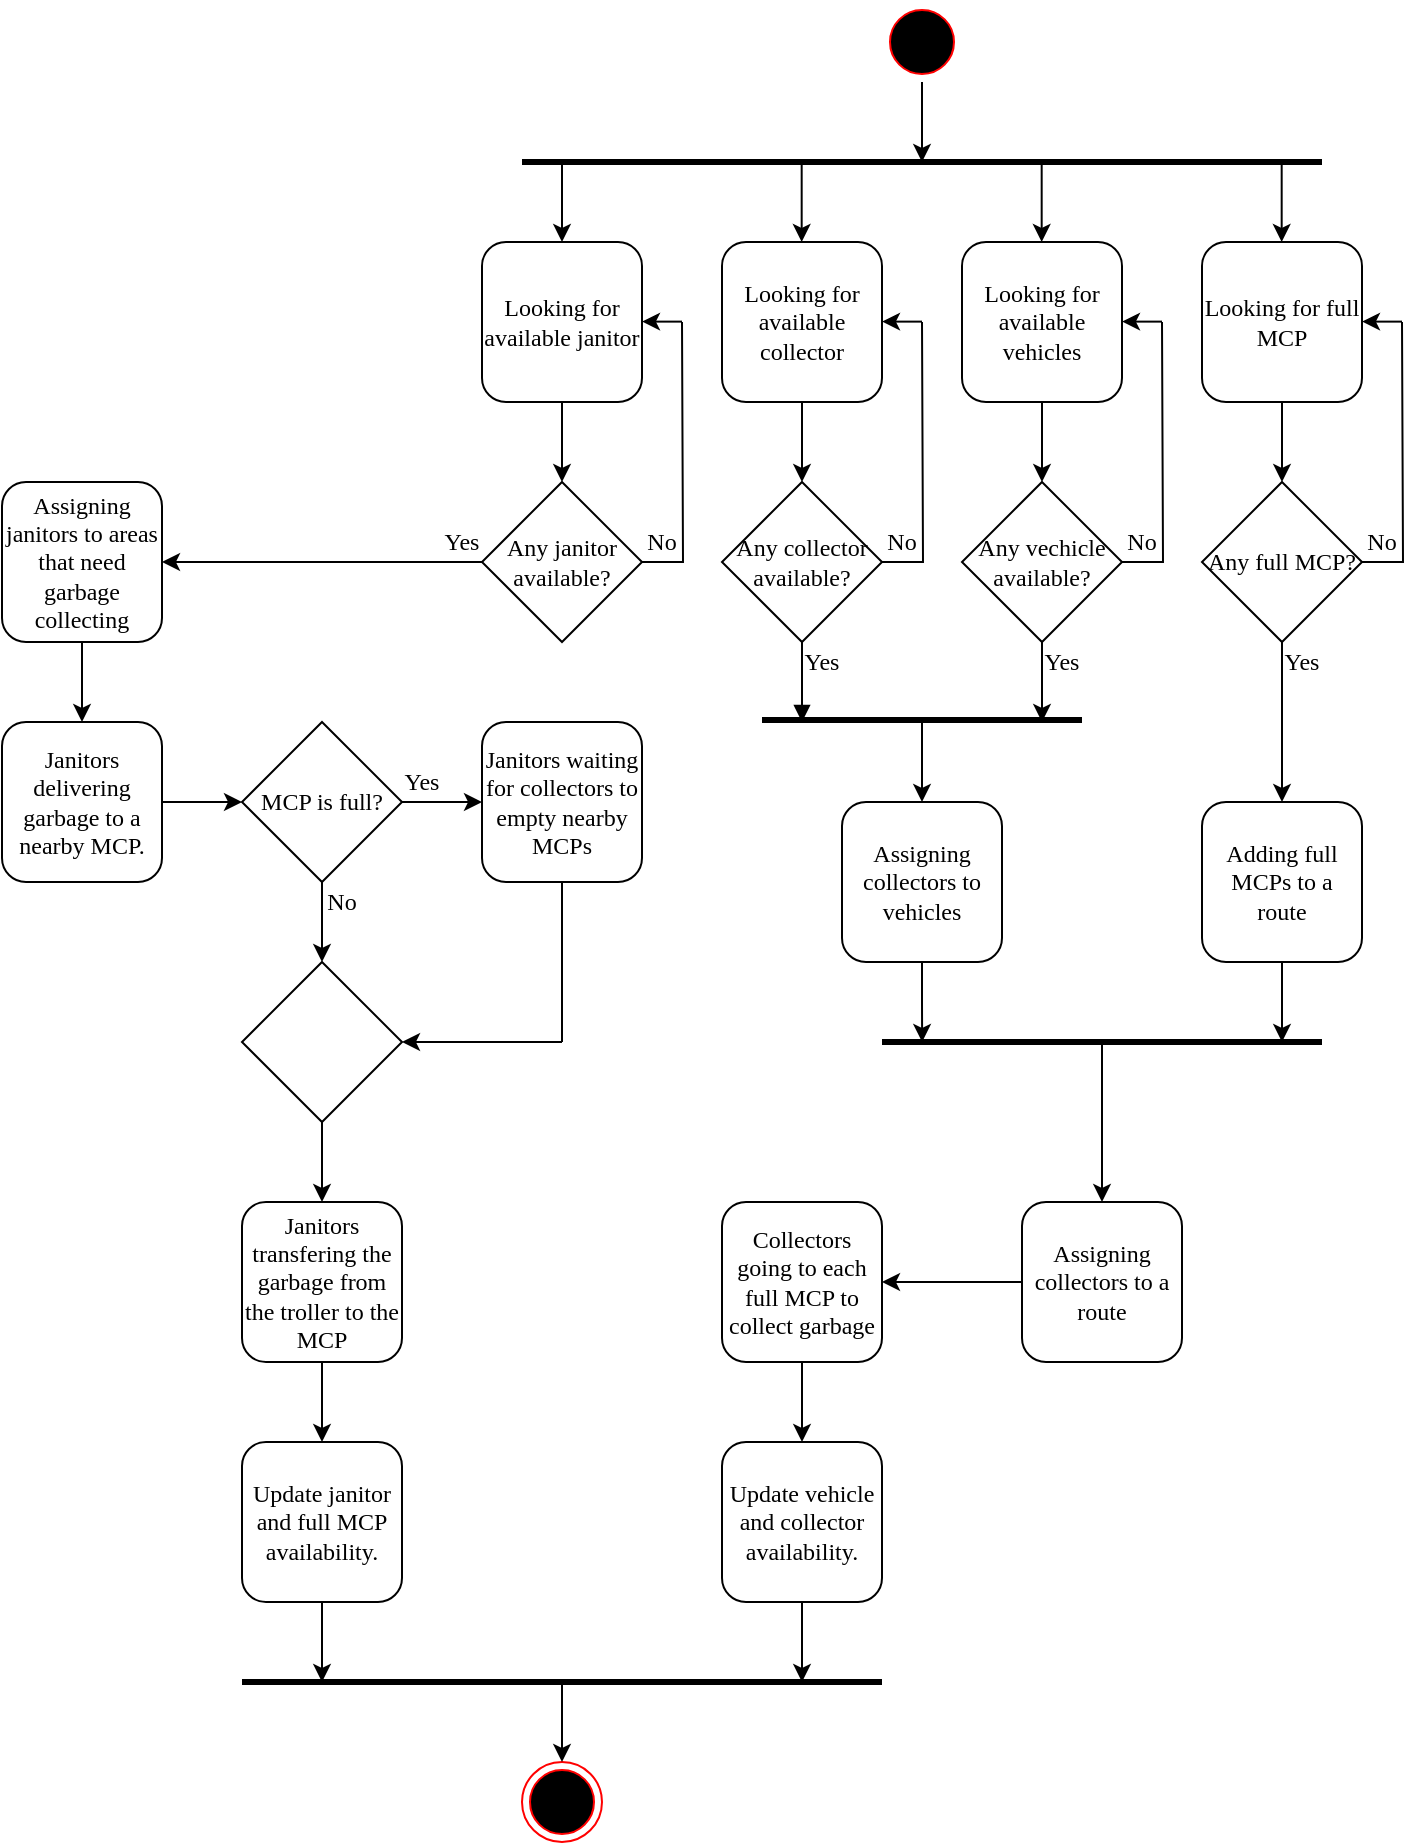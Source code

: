 <mxfile version="20.3.7" type="google"><diagram id="kgpKYQtTHZ0yAKxKKP6v" name="Page-1"><mxGraphModel grid="1" page="1" gridSize="10" guides="1" tooltips="1" connect="1" arrows="1" fold="1" pageScale="1" pageWidth="850" pageHeight="1100" math="0" shadow="0"><root><mxCell id="0"/><mxCell id="1" parent="0"/><mxCell id="Q3tZbA9xrpMm9vOw23uM-93" style="edgeStyle=orthogonalEdgeStyle;rounded=0;orthogonalLoop=1;jettySize=auto;html=1;fontFamily=Times New Roman;fontSize=12;endArrow=classic;endFill=1;" edge="1" parent="1" source="Q3tZbA9xrpMm9vOw23uM-4"><mxGeometry relative="1" as="geometry"><mxPoint x="500" y="120" as="targetPoint"/><Array as="points"><mxPoint x="500" y="90"/><mxPoint x="500" y="90"/></Array></mxGeometry></mxCell><mxCell id="Q3tZbA9xrpMm9vOw23uM-4" value="" style="ellipse;html=1;shape=startState;fillColor=#000000;strokeColor=#ff0000;" vertex="1" parent="1"><mxGeometry x="480" y="40" width="40" height="40" as="geometry"/></mxCell><mxCell id="Q3tZbA9xrpMm9vOw23uM-6" value="" style="ellipse;html=1;shape=endState;fillColor=#000000;strokeColor=#ff0000;" vertex="1" parent="1"><mxGeometry x="300" y="920" width="40" height="40" as="geometry"/></mxCell><mxCell id="Q3tZbA9xrpMm9vOw23uM-31" style="edgeStyle=orthogonalEdgeStyle;rounded=0;orthogonalLoop=1;jettySize=auto;html=1;exitX=0.5;exitY=1;exitDx=0;exitDy=0;entryX=0.5;entryY=0;entryDx=0;entryDy=0;fontFamily=Times New Roman;fontSize=12;endArrow=classic;endFill=1;" edge="1" parent="1" source="Q3tZbA9xrpMm9vOw23uM-16" target="Q3tZbA9xrpMm9vOw23uM-22"><mxGeometry relative="1" as="geometry"/></mxCell><mxCell id="Q3tZbA9xrpMm9vOw23uM-16" value="Looking for available janitor" style="rounded=1;whiteSpace=wrap;html=1;fontFamily=Times New Roman;fontSize=12;" vertex="1" parent="1"><mxGeometry x="280" y="160" width="80" height="80" as="geometry"/></mxCell><mxCell id="Q3tZbA9xrpMm9vOw23uM-32" style="edgeStyle=orthogonalEdgeStyle;rounded=0;orthogonalLoop=1;jettySize=auto;html=1;entryX=0.5;entryY=0;entryDx=0;entryDy=0;fontFamily=Times New Roman;fontSize=12;endArrow=classic;endFill=1;" edge="1" parent="1" source="Q3tZbA9xrpMm9vOw23uM-17" target="Q3tZbA9xrpMm9vOw23uM-23"><mxGeometry relative="1" as="geometry"/></mxCell><mxCell id="Q3tZbA9xrpMm9vOw23uM-17" value="Looking for available collector" style="rounded=1;whiteSpace=wrap;html=1;fontFamily=Times New Roman;fontSize=12;" vertex="1" parent="1"><mxGeometry x="400" y="160" width="80" height="80" as="geometry"/></mxCell><mxCell id="Q3tZbA9xrpMm9vOw23uM-33" style="edgeStyle=orthogonalEdgeStyle;rounded=0;orthogonalLoop=1;jettySize=auto;html=1;exitX=0.5;exitY=1;exitDx=0;exitDy=0;entryX=0.5;entryY=0;entryDx=0;entryDy=0;fontFamily=Times New Roman;fontSize=12;endArrow=classic;endFill=1;" edge="1" parent="1" source="Q3tZbA9xrpMm9vOw23uM-18" target="Q3tZbA9xrpMm9vOw23uM-24"><mxGeometry relative="1" as="geometry"/></mxCell><mxCell id="Q3tZbA9xrpMm9vOw23uM-18" value="Looking for available vehicles" style="rounded=1;whiteSpace=wrap;html=1;fontFamily=Times New Roman;fontSize=12;" vertex="1" parent="1"><mxGeometry x="520" y="160" width="80" height="80" as="geometry"/></mxCell><mxCell id="Q3tZbA9xrpMm9vOw23uM-19" value="" style="endArrow=classic;html=1;rounded=0;fontFamily=Times New Roman;fontSize=12;entryX=0.5;entryY=0;entryDx=0;entryDy=0;" edge="1" parent="1" target="Q3tZbA9xrpMm9vOw23uM-16"><mxGeometry width="50" height="50" relative="1" as="geometry"><mxPoint x="320" y="120" as="sourcePoint"/><mxPoint x="440" y="120" as="targetPoint"/></mxGeometry></mxCell><mxCell id="Q3tZbA9xrpMm9vOw23uM-20" value="" style="endArrow=classic;html=1;rounded=0;fontFamily=Times New Roman;fontSize=12;entryX=0.5;entryY=0;entryDx=0;entryDy=0;" edge="1" parent="1"><mxGeometry width="50" height="50" relative="1" as="geometry"><mxPoint x="439.84" y="120" as="sourcePoint"/><mxPoint x="439.84" y="160.0" as="targetPoint"/></mxGeometry></mxCell><mxCell id="Q3tZbA9xrpMm9vOw23uM-21" value="" style="endArrow=classic;html=1;rounded=0;fontFamily=Times New Roman;fontSize=12;entryX=0.5;entryY=0;entryDx=0;entryDy=0;" edge="1" parent="1"><mxGeometry width="50" height="50" relative="1" as="geometry"><mxPoint x="559.84" y="120" as="sourcePoint"/><mxPoint x="559.84" y="160.0" as="targetPoint"/></mxGeometry></mxCell><mxCell id="Q3tZbA9xrpMm9vOw23uM-25" style="edgeStyle=orthogonalEdgeStyle;rounded=0;orthogonalLoop=1;jettySize=auto;html=1;exitX=1;exitY=0.5;exitDx=0;exitDy=0;fontFamily=Times New Roman;fontSize=12;endArrow=none;endFill=0;" edge="1" parent="1" source="Q3tZbA9xrpMm9vOw23uM-22"><mxGeometry relative="1" as="geometry"><mxPoint x="380" y="200" as="targetPoint"/></mxGeometry></mxCell><mxCell id="z40c8MX96mrb-ClklrWu-7" style="edgeStyle=orthogonalEdgeStyle;rounded=0;orthogonalLoop=1;jettySize=auto;html=1;exitX=0;exitY=0.5;exitDx=0;exitDy=0;entryX=1;entryY=0.5;entryDx=0;entryDy=0;strokeWidth=1;endArrow=classic;endFill=1;" edge="1" parent="1" source="Q3tZbA9xrpMm9vOw23uM-22" target="Q3tZbA9xrpMm9vOw23uM-46"><mxGeometry relative="1" as="geometry"/></mxCell><mxCell id="Q3tZbA9xrpMm9vOw23uM-22" value="Any janitor &lt;br&gt;available?" style="rhombus;whiteSpace=wrap;html=1;fontFamily=Times New Roman;fontSize=12;" vertex="1" parent="1"><mxGeometry x="280" y="280" width="80" height="80" as="geometry"/></mxCell><mxCell id="Q3tZbA9xrpMm9vOw23uM-26" style="edgeStyle=orthogonalEdgeStyle;rounded=0;orthogonalLoop=1;jettySize=auto;html=1;exitX=1;exitY=0.5;exitDx=0;exitDy=0;fontFamily=Times New Roman;fontSize=12;endArrow=none;endFill=0;" edge="1" parent="1" source="Q3tZbA9xrpMm9vOw23uM-23"><mxGeometry relative="1" as="geometry"><mxPoint x="500" y="200" as="targetPoint"/></mxGeometry></mxCell><mxCell id="Q3tZbA9xrpMm9vOw23uM-99" style="edgeStyle=orthogonalEdgeStyle;rounded=0;orthogonalLoop=1;jettySize=auto;html=1;exitX=0.5;exitY=1;exitDx=0;exitDy=0;fontFamily=Times New Roman;fontSize=12;endArrow=block;endFill=1;" edge="1" parent="1" source="Q3tZbA9xrpMm9vOw23uM-23"><mxGeometry relative="1" as="geometry"><mxPoint x="440" y="400" as="targetPoint"/></mxGeometry></mxCell><mxCell id="Q3tZbA9xrpMm9vOw23uM-23" value="Any collector available?" style="rhombus;whiteSpace=wrap;html=1;fontFamily=Times New Roman;fontSize=12;" vertex="1" parent="1"><mxGeometry x="400" y="280" width="80" height="80" as="geometry"/></mxCell><mxCell id="Q3tZbA9xrpMm9vOw23uM-27" style="edgeStyle=orthogonalEdgeStyle;rounded=0;orthogonalLoop=1;jettySize=auto;html=1;exitX=1;exitY=0.5;exitDx=0;exitDy=0;fontFamily=Times New Roman;fontSize=12;endArrow=none;endFill=0;" edge="1" parent="1" source="Q3tZbA9xrpMm9vOw23uM-24"><mxGeometry relative="1" as="geometry"><mxPoint x="620" y="200" as="targetPoint"/></mxGeometry></mxCell><mxCell id="Q3tZbA9xrpMm9vOw23uM-40" style="edgeStyle=orthogonalEdgeStyle;rounded=0;orthogonalLoop=1;jettySize=auto;html=1;exitX=0.5;exitY=1;exitDx=0;exitDy=0;fontFamily=Times New Roman;fontSize=12;endArrow=classic;endFill=1;" edge="1" parent="1" source="Q3tZbA9xrpMm9vOw23uM-24"><mxGeometry relative="1" as="geometry"><mxPoint x="560" y="400" as="targetPoint"/></mxGeometry></mxCell><mxCell id="Q3tZbA9xrpMm9vOw23uM-24" value="Any vechicle &lt;br&gt;available?" style="rhombus;whiteSpace=wrap;html=1;fontFamily=Times New Roman;fontSize=12;" vertex="1" parent="1"><mxGeometry x="520" y="280" width="80" height="80" as="geometry"/></mxCell><mxCell id="Q3tZbA9xrpMm9vOw23uM-28" value="" style="endArrow=classic;html=1;rounded=0;fontFamily=Times New Roman;fontSize=12;" edge="1" parent="1"><mxGeometry width="50" height="50" relative="1" as="geometry"><mxPoint x="380" y="199.81" as="sourcePoint"/><mxPoint x="360" y="199.81" as="targetPoint"/></mxGeometry></mxCell><mxCell id="Q3tZbA9xrpMm9vOw23uM-29" value="" style="endArrow=classic;html=1;rounded=0;fontFamily=Times New Roman;fontSize=12;" edge="1" parent="1"><mxGeometry width="50" height="50" relative="1" as="geometry"><mxPoint x="500" y="199.81" as="sourcePoint"/><mxPoint x="480" y="199.81" as="targetPoint"/></mxGeometry></mxCell><mxCell id="Q3tZbA9xrpMm9vOw23uM-30" value="" style="endArrow=classic;html=1;rounded=0;fontFamily=Times New Roman;fontSize=12;" edge="1" parent="1"><mxGeometry width="50" height="50" relative="1" as="geometry"><mxPoint x="620" y="199.81" as="sourcePoint"/><mxPoint x="600" y="199.81" as="targetPoint"/></mxGeometry></mxCell><mxCell id="Q3tZbA9xrpMm9vOw23uM-34" value="No" style="text;html=1;strokeColor=none;fillColor=none;align=center;verticalAlign=middle;whiteSpace=wrap;rounded=0;fontFamily=Times New Roman;fontSize=12;" vertex="1" parent="1"><mxGeometry x="360" y="300" width="20" height="20" as="geometry"/></mxCell><mxCell id="Q3tZbA9xrpMm9vOw23uM-36" value="No" style="text;html=1;strokeColor=none;fillColor=none;align=center;verticalAlign=middle;whiteSpace=wrap;rounded=0;fontFamily=Times New Roman;fontSize=12;" vertex="1" parent="1"><mxGeometry x="480" y="300" width="20" height="20" as="geometry"/></mxCell><mxCell id="Q3tZbA9xrpMm9vOw23uM-37" value="No" style="text;html=1;strokeColor=none;fillColor=none;align=center;verticalAlign=middle;whiteSpace=wrap;rounded=0;fontFamily=Times New Roman;fontSize=12;" vertex="1" parent="1"><mxGeometry x="600" y="300" width="20" height="20" as="geometry"/></mxCell><mxCell id="z40c8MX96mrb-ClklrWu-11" style="edgeStyle=orthogonalEdgeStyle;rounded=0;orthogonalLoop=1;jettySize=auto;html=1;exitX=0.5;exitY=1;exitDx=0;exitDy=0;strokeWidth=1;endArrow=classic;endFill=1;" edge="1" parent="1" source="Q3tZbA9xrpMm9vOw23uM-42"><mxGeometry relative="1" as="geometry"><mxPoint x="500.069" y="560" as="targetPoint"/></mxGeometry></mxCell><mxCell id="Q3tZbA9xrpMm9vOw23uM-42" value="Assigning collectors to vehicles" style="rounded=1;whiteSpace=wrap;html=1;fontFamily=Times New Roman;fontSize=12;" vertex="1" parent="1"><mxGeometry x="460" y="440" width="80" height="80" as="geometry"/></mxCell><mxCell id="Q3tZbA9xrpMm9vOw23uM-44" value="Yes" style="text;html=1;strokeColor=none;fillColor=none;align=center;verticalAlign=middle;whiteSpace=wrap;rounded=0;fontFamily=Times New Roman;fontSize=12;" vertex="1" parent="1"><mxGeometry x="440" y="360" width="20" height="20" as="geometry"/></mxCell><mxCell id="Q3tZbA9xrpMm9vOw23uM-45" value="Yes" style="text;html=1;strokeColor=none;fillColor=none;align=center;verticalAlign=middle;whiteSpace=wrap;rounded=0;fontFamily=Times New Roman;fontSize=12;" vertex="1" parent="1"><mxGeometry x="560" y="360" width="20" height="20" as="geometry"/></mxCell><mxCell id="Q3tZbA9xrpMm9vOw23uM-57" style="edgeStyle=orthogonalEdgeStyle;rounded=0;orthogonalLoop=1;jettySize=auto;html=1;fontFamily=Times New Roman;fontSize=12;endArrow=classic;endFill=1;" edge="1" parent="1" source="Q3tZbA9xrpMm9vOw23uM-46" target="Q3tZbA9xrpMm9vOw23uM-50"><mxGeometry relative="1" as="geometry"/></mxCell><mxCell id="Q3tZbA9xrpMm9vOw23uM-46" value="Assigning janitors to areas that need garbage collecting" style="rounded=1;whiteSpace=wrap;html=1;fontFamily=Times New Roman;fontSize=12;" vertex="1" parent="1"><mxGeometry x="40" y="280" width="80" height="80" as="geometry"/></mxCell><mxCell id="Q3tZbA9xrpMm9vOw23uM-48" value="Yes" style="text;html=1;strokeColor=none;fillColor=none;align=center;verticalAlign=middle;whiteSpace=wrap;rounded=0;fontFamily=Times New Roman;fontSize=12;" vertex="1" parent="1"><mxGeometry x="260" y="300" width="20" height="20" as="geometry"/></mxCell><mxCell id="sNJZ1edeBuaMzUVeVLa1-11" style="edgeStyle=orthogonalEdgeStyle;rounded=0;orthogonalLoop=1;jettySize=auto;html=1;exitX=1;exitY=0.5;exitDx=0;exitDy=0;entryX=0;entryY=0.5;entryDx=0;entryDy=0;" edge="1" parent="1" source="Q3tZbA9xrpMm9vOw23uM-50" target="Q3tZbA9xrpMm9vOw23uM-51"><mxGeometry relative="1" as="geometry"/></mxCell><mxCell id="Q3tZbA9xrpMm9vOw23uM-50" value="Janitors delivering garbage to a nearby MCP." style="rounded=1;whiteSpace=wrap;html=1;fontFamily=Times New Roman;fontSize=12;" vertex="1" parent="1"><mxGeometry x="40" y="400" width="80" height="80" as="geometry"/></mxCell><mxCell id="sNJZ1edeBuaMzUVeVLa1-13" style="edgeStyle=orthogonalEdgeStyle;rounded=0;orthogonalLoop=1;jettySize=auto;html=1;exitX=1;exitY=0.5;exitDx=0;exitDy=0;entryX=0;entryY=0.5;entryDx=0;entryDy=0;" edge="1" parent="1" source="Q3tZbA9xrpMm9vOw23uM-51" target="Q3tZbA9xrpMm9vOw23uM-103"><mxGeometry relative="1" as="geometry"/></mxCell><mxCell id="sNJZ1edeBuaMzUVeVLa1-14" style="edgeStyle=orthogonalEdgeStyle;rounded=0;orthogonalLoop=1;jettySize=auto;html=1;exitX=0.5;exitY=1;exitDx=0;exitDy=0;entryX=0.5;entryY=0;entryDx=0;entryDy=0;" edge="1" parent="1" source="Q3tZbA9xrpMm9vOw23uM-51" target="z40c8MX96mrb-ClklrWu-23"><mxGeometry relative="1" as="geometry"/></mxCell><mxCell id="Q3tZbA9xrpMm9vOw23uM-51" value="MCP is full?" style="rhombus;whiteSpace=wrap;html=1;fontFamily=Times New Roman;fontSize=12;" vertex="1" parent="1"><mxGeometry x="160" y="400" width="80" height="80" as="geometry"/></mxCell><mxCell id="sNJZ1edeBuaMzUVeVLa1-19" style="edgeStyle=orthogonalEdgeStyle;rounded=0;orthogonalLoop=1;jettySize=auto;html=1;exitX=0.5;exitY=1;exitDx=0;exitDy=0;" edge="1" parent="1" source="Q3tZbA9xrpMm9vOw23uM-52" target="z40c8MX96mrb-ClklrWu-39"><mxGeometry relative="1" as="geometry"/></mxCell><mxCell id="Q3tZbA9xrpMm9vOw23uM-52" value="Janitors transfering the garbage from the troller to the MCP" style="rounded=1;whiteSpace=wrap;html=1;fontFamily=Times New Roman;fontSize=12;" vertex="1" parent="1"><mxGeometry x="160" y="640" width="80" height="80" as="geometry"/></mxCell><mxCell id="Q3tZbA9xrpMm9vOw23uM-63" value="No" style="text;html=1;strokeColor=none;fillColor=none;align=center;verticalAlign=middle;whiteSpace=wrap;rounded=0;fontFamily=Times New Roman;fontSize=12;" vertex="1" parent="1"><mxGeometry x="200" y="480" width="20" height="20" as="geometry"/></mxCell><mxCell id="Q3tZbA9xrpMm9vOw23uM-73" style="edgeStyle=orthogonalEdgeStyle;rounded=0;orthogonalLoop=1;jettySize=auto;html=1;exitX=0.5;exitY=1;exitDx=0;exitDy=0;entryX=0.5;entryY=0;entryDx=0;entryDy=0;fontFamily=Times New Roman;fontSize=12;endArrow=classic;endFill=1;" edge="1" parent="1" source="Q3tZbA9xrpMm9vOw23uM-74" target="Q3tZbA9xrpMm9vOw23uM-78"><mxGeometry relative="1" as="geometry"/></mxCell><mxCell id="Q3tZbA9xrpMm9vOw23uM-74" value="Looking for full MCP&lt;br&gt;" style="rounded=1;whiteSpace=wrap;html=1;fontFamily=Times New Roman;fontSize=12;" vertex="1" parent="1"><mxGeometry x="640" y="160" width="80" height="80" as="geometry"/></mxCell><mxCell id="Q3tZbA9xrpMm9vOw23uM-75" value="" style="endArrow=classic;html=1;rounded=0;fontFamily=Times New Roman;fontSize=12;entryX=0.5;entryY=0;entryDx=0;entryDy=0;" edge="1" parent="1"><mxGeometry width="50" height="50" relative="1" as="geometry"><mxPoint x="679.84" y="120" as="sourcePoint"/><mxPoint x="679.84" y="160" as="targetPoint"/></mxGeometry></mxCell><mxCell id="Q3tZbA9xrpMm9vOw23uM-76" style="edgeStyle=orthogonalEdgeStyle;rounded=0;orthogonalLoop=1;jettySize=auto;html=1;exitX=1;exitY=0.5;exitDx=0;exitDy=0;fontFamily=Times New Roman;fontSize=12;endArrow=none;endFill=0;" edge="1" parent="1" source="Q3tZbA9xrpMm9vOw23uM-78"><mxGeometry relative="1" as="geometry"><mxPoint x="740" y="200" as="targetPoint"/></mxGeometry></mxCell><mxCell id="Q3tZbA9xrpMm9vOw23uM-84" style="edgeStyle=orthogonalEdgeStyle;rounded=0;orthogonalLoop=1;jettySize=auto;html=1;exitX=0.5;exitY=1;exitDx=0;exitDy=0;entryX=0.5;entryY=0;entryDx=0;entryDy=0;fontFamily=Times New Roman;fontSize=12;endArrow=classic;endFill=1;" edge="1" parent="1" source="Q3tZbA9xrpMm9vOw23uM-78" target="Q3tZbA9xrpMm9vOw23uM-82"><mxGeometry relative="1" as="geometry"/></mxCell><mxCell id="Q3tZbA9xrpMm9vOw23uM-78" value="Any full MCP?" style="rhombus;whiteSpace=wrap;html=1;fontFamily=Times New Roman;fontSize=12;" vertex="1" parent="1"><mxGeometry x="640" y="280" width="80" height="80" as="geometry"/></mxCell><mxCell id="Q3tZbA9xrpMm9vOw23uM-79" value="" style="endArrow=classic;html=1;rounded=0;fontFamily=Times New Roman;fontSize=12;" edge="1" parent="1"><mxGeometry width="50" height="50" relative="1" as="geometry"><mxPoint x="740" y="199.81" as="sourcePoint"/><mxPoint x="720" y="199.81" as="targetPoint"/></mxGeometry></mxCell><mxCell id="Q3tZbA9xrpMm9vOw23uM-80" value="No" style="text;html=1;strokeColor=none;fillColor=none;align=center;verticalAlign=middle;whiteSpace=wrap;rounded=0;fontFamily=Times New Roman;fontSize=12;" vertex="1" parent="1"><mxGeometry x="720" y="300" width="20" height="20" as="geometry"/></mxCell><mxCell id="z40c8MX96mrb-ClklrWu-13" style="edgeStyle=orthogonalEdgeStyle;rounded=0;orthogonalLoop=1;jettySize=auto;html=1;exitX=0.5;exitY=1;exitDx=0;exitDy=0;strokeWidth=1;endArrow=classic;endFill=1;" edge="1" parent="1" source="Q3tZbA9xrpMm9vOw23uM-82"><mxGeometry relative="1" as="geometry"><mxPoint x="680" y="560" as="targetPoint"/></mxGeometry></mxCell><mxCell id="Q3tZbA9xrpMm9vOw23uM-82" value="Adding full MCPs to a route" style="rounded=1;whiteSpace=wrap;html=1;fontFamily=Times New Roman;fontSize=12;" vertex="1" parent="1"><mxGeometry x="640" y="440" width="80" height="80" as="geometry"/></mxCell><mxCell id="Q3tZbA9xrpMm9vOw23uM-85" value="Yes" style="text;html=1;strokeColor=none;fillColor=none;align=center;verticalAlign=middle;whiteSpace=wrap;rounded=0;fontFamily=Times New Roman;fontSize=12;" vertex="1" parent="1"><mxGeometry x="680" y="360" width="20" height="20" as="geometry"/></mxCell><mxCell id="z40c8MX96mrb-ClklrWu-17" value="" style="edgeStyle=orthogonalEdgeStyle;rounded=0;orthogonalLoop=1;jettySize=auto;html=1;strokeWidth=1;endArrow=none;endFill=0;startArrow=classic;startFill=1;" edge="1" parent="1" source="Q3tZbA9xrpMm9vOw23uM-89"><mxGeometry relative="1" as="geometry"><mxPoint x="590" y="560" as="targetPoint"/></mxGeometry></mxCell><mxCell id="sNJZ1edeBuaMzUVeVLa1-4" style="edgeStyle=orthogonalEdgeStyle;rounded=0;orthogonalLoop=1;jettySize=auto;html=1;exitX=0;exitY=0.5;exitDx=0;exitDy=0;entryX=1;entryY=0.5;entryDx=0;entryDy=0;" edge="1" parent="1" source="Q3tZbA9xrpMm9vOw23uM-89" target="Q3tZbA9xrpMm9vOw23uM-91"><mxGeometry relative="1" as="geometry"/></mxCell><mxCell id="Q3tZbA9xrpMm9vOw23uM-89" value="Assigning collectors to a route" style="rounded=1;whiteSpace=wrap;html=1;fontFamily=Times New Roman;fontSize=12;" vertex="1" parent="1"><mxGeometry x="550" y="640" width="80" height="80" as="geometry"/></mxCell><mxCell id="sNJZ1edeBuaMzUVeVLa1-6" style="edgeStyle=orthogonalEdgeStyle;rounded=0;orthogonalLoop=1;jettySize=auto;html=1;" edge="1" parent="1" source="Q3tZbA9xrpMm9vOw23uM-91" target="z40c8MX96mrb-ClklrWu-34"><mxGeometry relative="1" as="geometry"/></mxCell><mxCell id="Q3tZbA9xrpMm9vOw23uM-91" value="Collectors going to each full MCP to collect garbage" style="rounded=1;whiteSpace=wrap;html=1;fontFamily=Times New Roman;fontSize=12;" vertex="1" parent="1"><mxGeometry x="400" y="640" width="80" height="80" as="geometry"/></mxCell><mxCell id="Q3tZbA9xrpMm9vOw23uM-92" value="" style="endArrow=none;html=1;rounded=0;fontFamily=Times New Roman;fontSize=12;strokeWidth=3;" edge="1" parent="1"><mxGeometry width="50" height="50" relative="1" as="geometry"><mxPoint x="300" y="120" as="sourcePoint"/><mxPoint x="700" y="120" as="targetPoint"/></mxGeometry></mxCell><mxCell id="Q3tZbA9xrpMm9vOw23uM-103" value="Janitors waiting for collectors to empty nearby MCPs" style="rounded=1;whiteSpace=wrap;html=1;fontFamily=Times New Roman;fontSize=12;" vertex="1" parent="1"><mxGeometry x="280" y="400" width="80" height="80" as="geometry"/></mxCell><mxCell id="z40c8MX96mrb-ClklrWu-6" value="" style="endArrow=none;html=1;rounded=0;strokeWidth=3;" edge="1" parent="1"><mxGeometry width="50" height="50" relative="1" as="geometry"><mxPoint x="420" y="399" as="sourcePoint"/><mxPoint x="580" y="399" as="targetPoint"/></mxGeometry></mxCell><mxCell id="z40c8MX96mrb-ClklrWu-9" value="" style="endArrow=classic;html=1;rounded=0;strokeWidth=1;entryX=0.5;entryY=0;entryDx=0;entryDy=0;" edge="1" parent="1" target="Q3tZbA9xrpMm9vOw23uM-42"><mxGeometry width="50" height="50" relative="1" as="geometry"><mxPoint x="500" y="400" as="sourcePoint"/><mxPoint x="680" y="400" as="targetPoint"/></mxGeometry></mxCell><mxCell id="z40c8MX96mrb-ClklrWu-14" value="" style="endArrow=none;html=1;rounded=0;strokeWidth=3;" edge="1" parent="1"><mxGeometry width="50" height="50" relative="1" as="geometry"><mxPoint x="480" y="560" as="sourcePoint"/><mxPoint x="700" y="560" as="targetPoint"/></mxGeometry></mxCell><mxCell id="sNJZ1edeBuaMzUVeVLa1-18" style="edgeStyle=orthogonalEdgeStyle;rounded=0;orthogonalLoop=1;jettySize=auto;html=1;exitX=0.5;exitY=1;exitDx=0;exitDy=0;" edge="1" parent="1" source="z40c8MX96mrb-ClklrWu-23" target="Q3tZbA9xrpMm9vOw23uM-52"><mxGeometry relative="1" as="geometry"/></mxCell><mxCell id="z40c8MX96mrb-ClklrWu-23" value="" style="rhombus;whiteSpace=wrap;html=1;" vertex="1" parent="1"><mxGeometry x="160" y="520" width="80" height="80" as="geometry"/></mxCell><mxCell id="sNJZ1edeBuaMzUVeVLa1-9" style="edgeStyle=orthogonalEdgeStyle;rounded=0;orthogonalLoop=1;jettySize=auto;html=1;exitX=0.5;exitY=1;exitDx=0;exitDy=0;" edge="1" parent="1" source="z40c8MX96mrb-ClklrWu-34"><mxGeometry relative="1" as="geometry"><mxPoint x="440" y="880" as="targetPoint"/></mxGeometry></mxCell><mxCell id="z40c8MX96mrb-ClklrWu-34" value="Update vehicle and collector availability." style="rounded=1;whiteSpace=wrap;html=1;fontFamily=Times New Roman;fontSize=12;" vertex="1" parent="1"><mxGeometry x="400" y="760" width="80" height="80" as="geometry"/></mxCell><mxCell id="sNJZ1edeBuaMzUVeVLa1-20" style="edgeStyle=orthogonalEdgeStyle;rounded=0;orthogonalLoop=1;jettySize=auto;html=1;exitX=0.5;exitY=1;exitDx=0;exitDy=0;" edge="1" parent="1" source="z40c8MX96mrb-ClklrWu-39"><mxGeometry relative="1" as="geometry"><mxPoint x="200" y="880" as="targetPoint"/></mxGeometry></mxCell><mxCell id="z40c8MX96mrb-ClklrWu-39" value="Update janitor and full MCP availability." style="rounded=1;whiteSpace=wrap;html=1;fontFamily=Times New Roman;fontSize=12;" vertex="1" parent="1"><mxGeometry x="160" y="760" width="80" height="80" as="geometry"/></mxCell><mxCell id="sNJZ1edeBuaMzUVeVLa1-2" value="Yes" style="text;html=1;strokeColor=none;fillColor=none;align=center;verticalAlign=middle;whiteSpace=wrap;rounded=0;fontFamily=Times New Roman;fontSize=12;" vertex="1" parent="1"><mxGeometry x="240" y="420" width="20" height="20" as="geometry"/></mxCell><mxCell id="sNJZ1edeBuaMzUVeVLa1-7" value="" style="endArrow=none;html=1;rounded=0;strokeWidth=3;" edge="1" parent="1"><mxGeometry width="50" height="50" relative="1" as="geometry"><mxPoint x="160" y="880" as="sourcePoint"/><mxPoint x="480" y="880" as="targetPoint"/></mxGeometry></mxCell><mxCell id="sNJZ1edeBuaMzUVeVLa1-10" value="" style="endArrow=classic;html=1;rounded=0;entryX=0.5;entryY=0;entryDx=0;entryDy=0;" edge="1" parent="1" target="Q3tZbA9xrpMm9vOw23uM-6"><mxGeometry width="50" height="50" relative="1" as="geometry"><mxPoint x="320" y="880" as="sourcePoint"/><mxPoint x="400" y="800" as="targetPoint"/></mxGeometry></mxCell><mxCell id="sNJZ1edeBuaMzUVeVLa1-16" value="" style="endArrow=none;html=1;rounded=0;exitX=0.5;exitY=1;exitDx=0;exitDy=0;" edge="1" parent="1" source="Q3tZbA9xrpMm9vOw23uM-103"><mxGeometry width="50" height="50" relative="1" as="geometry"><mxPoint x="430" y="590" as="sourcePoint"/><mxPoint x="320" y="560" as="targetPoint"/></mxGeometry></mxCell><mxCell id="sNJZ1edeBuaMzUVeVLa1-17" value="" style="endArrow=classic;html=1;rounded=0;entryX=1;entryY=0.5;entryDx=0;entryDy=0;" edge="1" parent="1" target="z40c8MX96mrb-ClklrWu-23"><mxGeometry width="50" height="50" relative="1" as="geometry"><mxPoint x="320" y="560" as="sourcePoint"/><mxPoint x="500" y="600" as="targetPoint"/></mxGeometry></mxCell></root></mxGraphModel></diagram></mxfile>